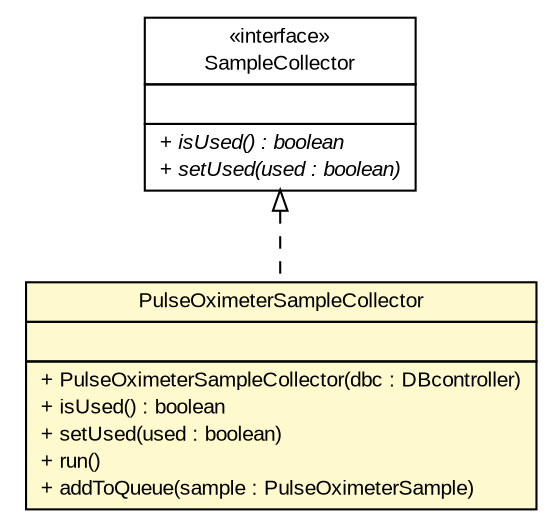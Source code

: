 #!/usr/local/bin/dot
#
# Class diagram 
# Generated by UMLGraph version R5_6 (http://www.umlgraph.org/)
#

digraph G {
	edge [fontname="arial",fontsize=10,labelfontname="arial",labelfontsize=10];
	node [fontname="arial",fontsize=10,shape=plaintext];
	nodesep=0.25;
	ranksep=0.5;
	// de.fhg.fit.biomos.sensorplatform.control.SampleCollector
	c1680 [label=<<table title="de.fhg.fit.biomos.sensorplatform.control.SampleCollector" border="0" cellborder="1" cellspacing="0" cellpadding="2" port="p" href="./SampleCollector.html">
		<tr><td><table border="0" cellspacing="0" cellpadding="1">
<tr><td align="center" balign="center"> &#171;interface&#187; </td></tr>
<tr><td align="center" balign="center"> SampleCollector </td></tr>
		</table></td></tr>
		<tr><td><table border="0" cellspacing="0" cellpadding="1">
<tr><td align="left" balign="left">  </td></tr>
		</table></td></tr>
		<tr><td><table border="0" cellspacing="0" cellpadding="1">
<tr><td align="left" balign="left"><font face="arial italic" point-size="10.0"> + isUsed() : boolean </font></td></tr>
<tr><td align="left" balign="left"><font face="arial italic" point-size="10.0"> + setUsed(used : boolean) </font></td></tr>
		</table></td></tr>
		</table>>, URL="./SampleCollector.html", fontname="arial", fontcolor="black", fontsize=10.0];
	// de.fhg.fit.biomos.sensorplatform.control.PulseOximeterSampleCollector
	c1681 [label=<<table title="de.fhg.fit.biomos.sensorplatform.control.PulseOximeterSampleCollector" border="0" cellborder="1" cellspacing="0" cellpadding="2" port="p" bgcolor="lemonChiffon" href="./PulseOximeterSampleCollector.html">
		<tr><td><table border="0" cellspacing="0" cellpadding="1">
<tr><td align="center" balign="center"> PulseOximeterSampleCollector </td></tr>
		</table></td></tr>
		<tr><td><table border="0" cellspacing="0" cellpadding="1">
<tr><td align="left" balign="left">  </td></tr>
		</table></td></tr>
		<tr><td><table border="0" cellspacing="0" cellpadding="1">
<tr><td align="left" balign="left"> + PulseOximeterSampleCollector(dbc : DBcontroller) </td></tr>
<tr><td align="left" balign="left"> + isUsed() : boolean </td></tr>
<tr><td align="left" balign="left"> + setUsed(used : boolean) </td></tr>
<tr><td align="left" balign="left"> + run() </td></tr>
<tr><td align="left" balign="left"> + addToQueue(sample : PulseOximeterSample) </td></tr>
		</table></td></tr>
		</table>>, URL="./PulseOximeterSampleCollector.html", fontname="arial", fontcolor="black", fontsize=10.0];
	//de.fhg.fit.biomos.sensorplatform.control.PulseOximeterSampleCollector implements de.fhg.fit.biomos.sensorplatform.control.SampleCollector
	c1680:p -> c1681:p [dir=back,arrowtail=empty,style=dashed];
}

